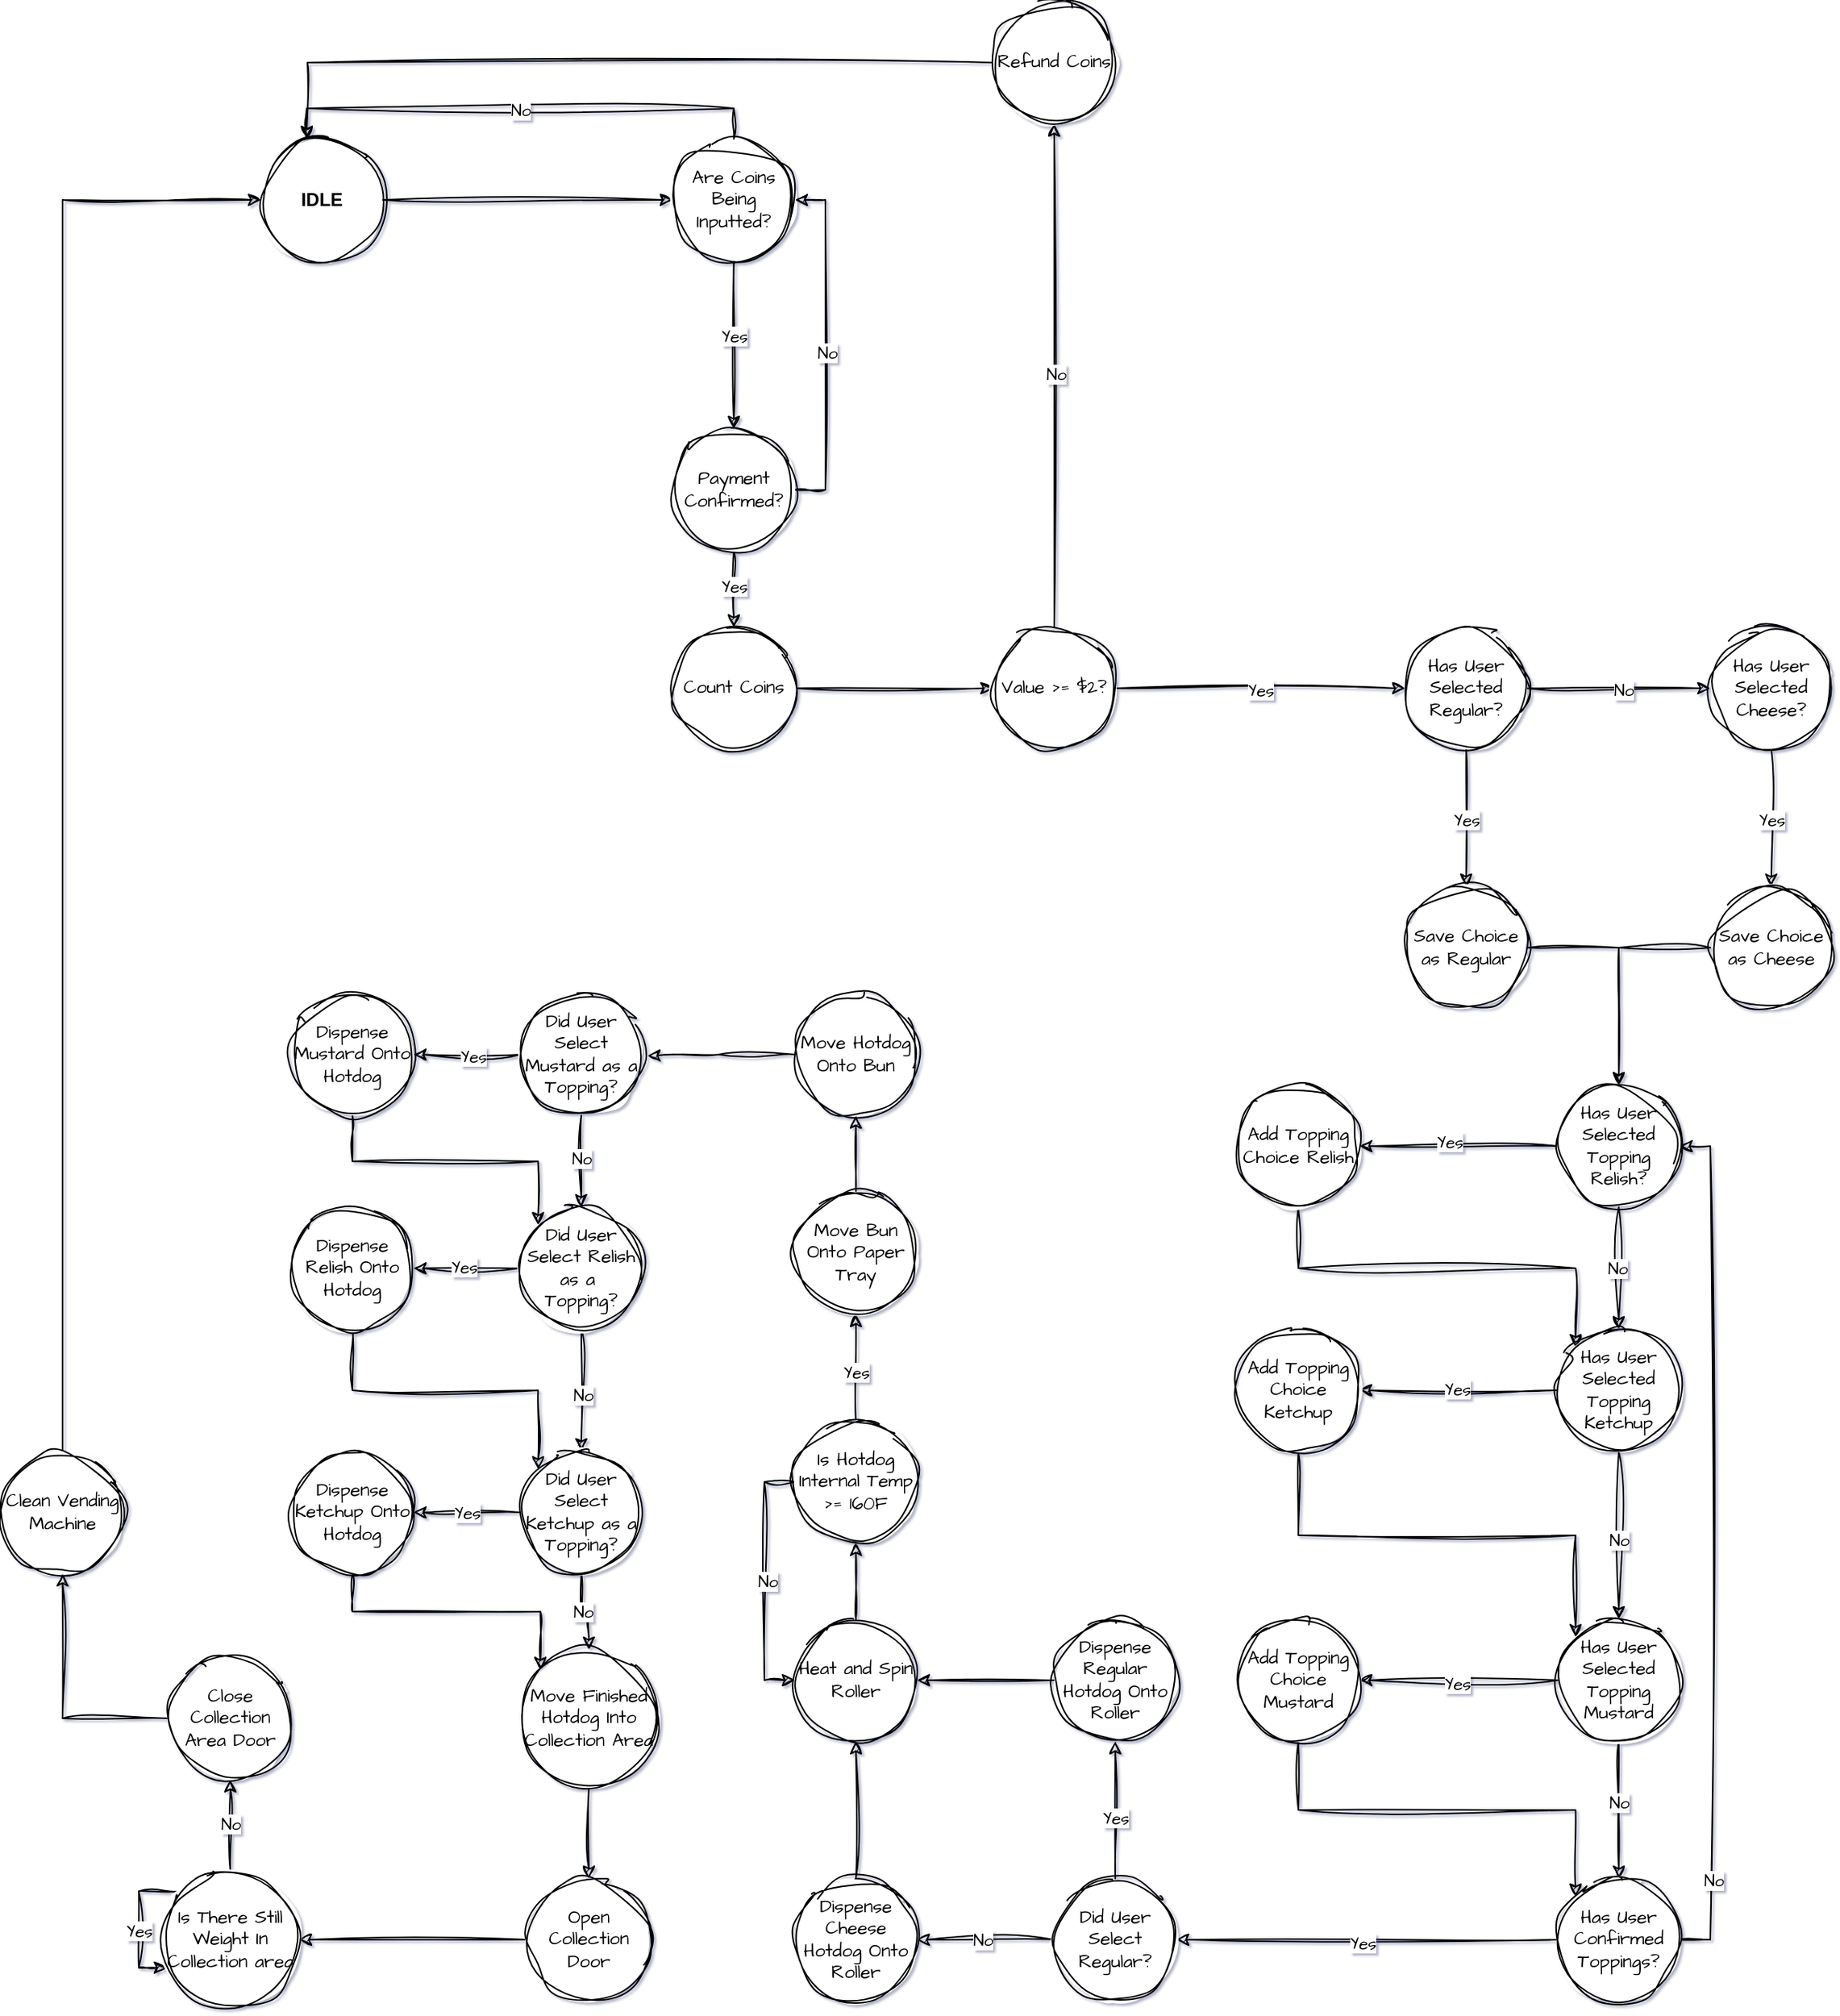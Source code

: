 <mxfile version="26.1.0">
  <diagram name="Page-1" id="U4V6xatmF68YJFIn0LP2">
    <mxGraphModel dx="1160" dy="666" grid="1" gridSize="10" guides="1" tooltips="1" connect="1" arrows="1" fold="1" page="1" pageScale="1" pageWidth="1700" pageHeight="1100" background="#ffffff" math="0" shadow="1">
      <root>
        <mxCell id="0" />
        <mxCell id="1" parent="0" />
        <mxCell id="k-KUDZji_HKv26gU6EQP-1" value="&lt;b&gt;IDLE&lt;/b&gt;" style="ellipse;whiteSpace=wrap;html=1;aspect=fixed;sketch=1;curveFitting=1;jiggle=2;labelBackgroundColor=none;" parent="1" vertex="1">
          <mxGeometry x="510" y="200" width="80" height="80" as="geometry" />
        </mxCell>
        <mxCell id="k-KUDZji_HKv26gU6EQP-2" value="" style="endArrow=classic;html=1;rounded=0;sketch=1;hachureGap=4;jiggle=2;curveFitting=1;fontFamily=Architects Daughter;fontSource=https%3A%2F%2Ffonts.googleapis.com%2Fcss%3Ffamily%3DArchitects%2BDaughter;fontColor=default;exitX=1;exitY=0.5;exitDx=0;exitDy=0;entryX=0;entryY=0.5;entryDx=0;entryDy=0;labelBackgroundColor=none;" parent="1" source="k-KUDZji_HKv26gU6EQP-1" target="k-KUDZji_HKv26gU6EQP-3" edge="1">
          <mxGeometry width="50" height="50" relative="1" as="geometry">
            <mxPoint x="740" y="170" as="sourcePoint" />
            <mxPoint x="780" y="240" as="targetPoint" />
          </mxGeometry>
        </mxCell>
        <mxCell id="k-KUDZji_HKv26gU6EQP-8" style="edgeStyle=orthogonalEdgeStyle;rounded=0;sketch=1;hachureGap=4;jiggle=2;curveFitting=1;orthogonalLoop=1;jettySize=auto;html=1;exitX=0.5;exitY=1;exitDx=0;exitDy=0;entryX=0.5;entryY=0;entryDx=0;entryDy=0;fontFamily=Architects Daughter;fontSource=https%3A%2F%2Ffonts.googleapis.com%2Fcss%3Ffamily%3DArchitects%2BDaughter;" parent="1" source="k-KUDZji_HKv26gU6EQP-3" target="k-KUDZji_HKv26gU6EQP-7" edge="1">
          <mxGeometry relative="1" as="geometry" />
        </mxCell>
        <mxCell id="k-KUDZji_HKv26gU6EQP-9" value="Yes" style="edgeLabel;html=1;align=center;verticalAlign=middle;resizable=0;points=[];sketch=1;hachureGap=4;jiggle=2;curveFitting=1;fontFamily=Architects Daughter;fontSource=https%3A%2F%2Ffonts.googleapis.com%2Fcss%3Ffamily%3DArchitects%2BDaughter;" parent="k-KUDZji_HKv26gU6EQP-8" vertex="1" connectable="0">
          <mxGeometry x="-0.109" relative="1" as="geometry">
            <mxPoint as="offset" />
          </mxGeometry>
        </mxCell>
        <mxCell id="k-KUDZji_HKv26gU6EQP-3" value="Are Coins Being Inputted?" style="ellipse;whiteSpace=wrap;html=1;aspect=fixed;sketch=1;hachureGap=4;jiggle=2;curveFitting=1;fontFamily=Architects Daughter;fontSource=https%3A%2F%2Ffonts.googleapis.com%2Fcss%3Ffamily%3DArchitects%2BDaughter;labelBackgroundColor=none;" parent="1" vertex="1">
          <mxGeometry x="780" y="200" width="80" height="80" as="geometry" />
        </mxCell>
        <mxCell id="k-KUDZji_HKv26gU6EQP-4" style="edgeStyle=orthogonalEdgeStyle;rounded=0;sketch=1;hachureGap=4;jiggle=2;curveFitting=1;orthogonalLoop=1;jettySize=auto;html=1;exitX=0.5;exitY=0;exitDx=0;exitDy=0;entryX=0.375;entryY=0;entryDx=0;entryDy=0;entryPerimeter=0;fontFamily=Architects Daughter;fontSource=https%3A%2F%2Ffonts.googleapis.com%2Fcss%3Ffamily%3DArchitects%2BDaughter;fontColor=default;labelBackgroundColor=none;" parent="1" source="k-KUDZji_HKv26gU6EQP-3" target="k-KUDZji_HKv26gU6EQP-1" edge="1">
          <mxGeometry relative="1" as="geometry" />
        </mxCell>
        <mxCell id="k-KUDZji_HKv26gU6EQP-6" value="No" style="edgeLabel;html=1;align=center;verticalAlign=middle;resizable=0;points=[];sketch=1;hachureGap=4;jiggle=2;curveFitting=1;fontFamily=Architects Daughter;fontSource=https%3A%2F%2Ffonts.googleapis.com%2Fcss%3Ffamily%3DArchitects%2BDaughter;" parent="k-KUDZji_HKv26gU6EQP-4" vertex="1" connectable="0">
          <mxGeometry x="0.004" y="1" relative="1" as="geometry">
            <mxPoint as="offset" />
          </mxGeometry>
        </mxCell>
        <mxCell id="k-KUDZji_HKv26gU6EQP-11" style="edgeStyle=orthogonalEdgeStyle;rounded=0;sketch=1;hachureGap=4;jiggle=2;curveFitting=1;orthogonalLoop=1;jettySize=auto;html=1;exitX=1;exitY=0.5;exitDx=0;exitDy=0;entryX=1;entryY=0.5;entryDx=0;entryDy=0;fontFamily=Architects Daughter;fontSource=https%3A%2F%2Ffonts.googleapis.com%2Fcss%3Ffamily%3DArchitects%2BDaughter;" parent="1" source="k-KUDZji_HKv26gU6EQP-7" target="k-KUDZji_HKv26gU6EQP-3" edge="1">
          <mxGeometry relative="1" as="geometry" />
        </mxCell>
        <mxCell id="k-KUDZji_HKv26gU6EQP-12" value="No" style="edgeLabel;html=1;align=center;verticalAlign=middle;resizable=0;points=[];sketch=1;hachureGap=4;jiggle=2;curveFitting=1;fontFamily=Architects Daughter;fontSource=https%3A%2F%2Ffonts.googleapis.com%2Fcss%3Ffamily%3DArchitects%2BDaughter;" parent="k-KUDZji_HKv26gU6EQP-11" vertex="1" connectable="0">
          <mxGeometry x="-0.043" y="-1" relative="1" as="geometry">
            <mxPoint as="offset" />
          </mxGeometry>
        </mxCell>
        <mxCell id="k-KUDZji_HKv26gU6EQP-14" style="edgeStyle=orthogonalEdgeStyle;rounded=0;sketch=1;hachureGap=4;jiggle=2;curveFitting=1;orthogonalLoop=1;jettySize=auto;html=1;exitX=0.5;exitY=1;exitDx=0;exitDy=0;entryX=0.5;entryY=0;entryDx=0;entryDy=0;fontFamily=Architects Daughter;fontSource=https%3A%2F%2Ffonts.googleapis.com%2Fcss%3Ffamily%3DArchitects%2BDaughter;" parent="1" source="k-KUDZji_HKv26gU6EQP-7" target="k-KUDZji_HKv26gU6EQP-10" edge="1">
          <mxGeometry relative="1" as="geometry" />
        </mxCell>
        <mxCell id="k-KUDZji_HKv26gU6EQP-15" value="Yes" style="edgeLabel;html=1;align=center;verticalAlign=middle;resizable=0;points=[];sketch=1;hachureGap=4;jiggle=2;curveFitting=1;fontFamily=Architects Daughter;fontSource=https%3A%2F%2Ffonts.googleapis.com%2Fcss%3Ffamily%3DArchitects%2BDaughter;" parent="k-KUDZji_HKv26gU6EQP-14" vertex="1" connectable="0">
          <mxGeometry x="-0.102" y="3" relative="1" as="geometry">
            <mxPoint x="-3" as="offset" />
          </mxGeometry>
        </mxCell>
        <mxCell id="k-KUDZji_HKv26gU6EQP-7" value="Payment Confirmed?" style="ellipse;whiteSpace=wrap;html=1;aspect=fixed;sketch=1;hachureGap=4;jiggle=2;curveFitting=1;fontFamily=Architects Daughter;fontSource=https%3A%2F%2Ffonts.googleapis.com%2Fcss%3Ffamily%3DArchitects%2BDaughter;" parent="1" vertex="1">
          <mxGeometry x="780" y="390" width="80" height="80" as="geometry" />
        </mxCell>
        <mxCell id="k-KUDZji_HKv26gU6EQP-17" style="edgeStyle=orthogonalEdgeStyle;rounded=0;sketch=1;hachureGap=4;jiggle=2;curveFitting=1;orthogonalLoop=1;jettySize=auto;html=1;exitX=1;exitY=0.5;exitDx=0;exitDy=0;entryX=0;entryY=0.5;entryDx=0;entryDy=0;fontFamily=Architects Daughter;fontSource=https%3A%2F%2Ffonts.googleapis.com%2Fcss%3Ffamily%3DArchitects%2BDaughter;" parent="1" source="k-KUDZji_HKv26gU6EQP-10" target="k-KUDZji_HKv26gU6EQP-16" edge="1">
          <mxGeometry relative="1" as="geometry" />
        </mxCell>
        <mxCell id="k-KUDZji_HKv26gU6EQP-10" value="Count Coins" style="ellipse;whiteSpace=wrap;html=1;aspect=fixed;sketch=1;hachureGap=4;jiggle=2;curveFitting=1;fontFamily=Architects Daughter;fontSource=https%3A%2F%2Ffonts.googleapis.com%2Fcss%3Ffamily%3DArchitects%2BDaughter;" parent="1" vertex="1">
          <mxGeometry x="780" y="520" width="80" height="80" as="geometry" />
        </mxCell>
        <mxCell id="k-KUDZji_HKv26gU6EQP-19" style="edgeStyle=orthogonalEdgeStyle;rounded=0;sketch=1;hachureGap=4;jiggle=2;curveFitting=1;orthogonalLoop=1;jettySize=auto;html=1;exitX=0.5;exitY=0;exitDx=0;exitDy=0;entryX=0.5;entryY=1;entryDx=0;entryDy=0;fontFamily=Architects Daughter;fontSource=https%3A%2F%2Ffonts.googleapis.com%2Fcss%3Ffamily%3DArchitects%2BDaughter;" parent="1" source="k-KUDZji_HKv26gU6EQP-16" target="k-KUDZji_HKv26gU6EQP-18" edge="1">
          <mxGeometry relative="1" as="geometry" />
        </mxCell>
        <mxCell id="k-KUDZji_HKv26gU6EQP-20" value="No" style="edgeLabel;html=1;align=center;verticalAlign=middle;resizable=0;points=[];sketch=1;hachureGap=4;jiggle=2;curveFitting=1;fontFamily=Architects Daughter;fontSource=https%3A%2F%2Ffonts.googleapis.com%2Fcss%3Ffamily%3DArchitects%2BDaughter;" parent="k-KUDZji_HKv26gU6EQP-19" vertex="1" connectable="0">
          <mxGeometry x="0.006" y="-1" relative="1" as="geometry">
            <mxPoint as="offset" />
          </mxGeometry>
        </mxCell>
        <mxCell id="k-KUDZji_HKv26gU6EQP-23" style="edgeStyle=orthogonalEdgeStyle;rounded=0;sketch=1;hachureGap=4;jiggle=2;curveFitting=1;orthogonalLoop=1;jettySize=auto;html=1;exitX=1;exitY=0.5;exitDx=0;exitDy=0;entryX=0;entryY=0.5;entryDx=0;entryDy=0;fontFamily=Architects Daughter;fontSource=https%3A%2F%2Ffonts.googleapis.com%2Fcss%3Ffamily%3DArchitects%2BDaughter;" parent="1" source="k-KUDZji_HKv26gU6EQP-16" target="k-KUDZji_HKv26gU6EQP-22" edge="1">
          <mxGeometry relative="1" as="geometry" />
        </mxCell>
        <mxCell id="k-KUDZji_HKv26gU6EQP-24" value="Yes" style="edgeLabel;html=1;align=center;verticalAlign=middle;resizable=0;points=[];sketch=1;hachureGap=4;jiggle=2;curveFitting=1;fontFamily=Architects Daughter;fontSource=https%3A%2F%2Ffonts.googleapis.com%2Fcss%3Ffamily%3DArchitects%2BDaughter;" parent="k-KUDZji_HKv26gU6EQP-23" vertex="1" connectable="0">
          <mxGeometry y="-1" relative="1" as="geometry">
            <mxPoint as="offset" />
          </mxGeometry>
        </mxCell>
        <mxCell id="k-KUDZji_HKv26gU6EQP-16" value="Value &amp;gt;= $2?" style="ellipse;whiteSpace=wrap;html=1;aspect=fixed;sketch=1;hachureGap=4;jiggle=2;curveFitting=1;fontFamily=Architects Daughter;fontSource=https%3A%2F%2Ffonts.googleapis.com%2Fcss%3Ffamily%3DArchitects%2BDaughter;" parent="1" vertex="1">
          <mxGeometry x="990" y="520" width="80" height="80" as="geometry" />
        </mxCell>
        <mxCell id="k-KUDZji_HKv26gU6EQP-21" style="edgeStyle=orthogonalEdgeStyle;rounded=0;sketch=1;hachureGap=4;jiggle=2;curveFitting=1;orthogonalLoop=1;jettySize=auto;html=1;exitX=0;exitY=0.5;exitDx=0;exitDy=0;fontFamily=Architects Daughter;fontSource=https%3A%2F%2Ffonts.googleapis.com%2Fcss%3Ffamily%3DArchitects%2BDaughter;" parent="1" source="k-KUDZji_HKv26gU6EQP-18" edge="1">
          <mxGeometry relative="1" as="geometry">
            <mxPoint x="540" y="200.0" as="targetPoint" />
          </mxGeometry>
        </mxCell>
        <mxCell id="k-KUDZji_HKv26gU6EQP-18" value="Refund Coins" style="ellipse;whiteSpace=wrap;html=1;aspect=fixed;sketch=1;hachureGap=4;jiggle=2;curveFitting=1;fontFamily=Architects Daughter;fontSource=https%3A%2F%2Ffonts.googleapis.com%2Fcss%3Ffamily%3DArchitects%2BDaughter;" parent="1" vertex="1">
          <mxGeometry x="990" y="110" width="80" height="80" as="geometry" />
        </mxCell>
        <mxCell id="k-KUDZji_HKv26gU6EQP-26" style="edgeStyle=orthogonalEdgeStyle;rounded=0;sketch=1;hachureGap=4;jiggle=2;curveFitting=1;orthogonalLoop=1;jettySize=auto;html=1;exitX=1;exitY=0.5;exitDx=0;exitDy=0;entryX=0;entryY=0.5;entryDx=0;entryDy=0;fontFamily=Architects Daughter;fontSource=https%3A%2F%2Ffonts.googleapis.com%2Fcss%3Ffamily%3DArchitects%2BDaughter;" parent="1" source="k-KUDZji_HKv26gU6EQP-22" target="k-KUDZji_HKv26gU6EQP-25" edge="1">
          <mxGeometry relative="1" as="geometry" />
        </mxCell>
        <mxCell id="k-KUDZji_HKv26gU6EQP-27" value="No" style="edgeLabel;html=1;align=center;verticalAlign=middle;resizable=0;points=[];sketch=1;hachureGap=4;jiggle=2;curveFitting=1;fontFamily=Architects Daughter;fontSource=https%3A%2F%2Ffonts.googleapis.com%2Fcss%3Ffamily%3DArchitects%2BDaughter;" parent="k-KUDZji_HKv26gU6EQP-26" vertex="1" connectable="0">
          <mxGeometry x="0.053" y="-1" relative="1" as="geometry">
            <mxPoint as="offset" />
          </mxGeometry>
        </mxCell>
        <mxCell id="k-KUDZji_HKv26gU6EQP-29" style="edgeStyle=orthogonalEdgeStyle;rounded=0;sketch=1;hachureGap=4;jiggle=2;curveFitting=1;orthogonalLoop=1;jettySize=auto;html=1;exitX=0.5;exitY=1;exitDx=0;exitDy=0;fontFamily=Architects Daughter;fontSource=https%3A%2F%2Ffonts.googleapis.com%2Fcss%3Ffamily%3DArchitects%2BDaughter;" parent="1" source="k-KUDZji_HKv26gU6EQP-22" target="k-KUDZji_HKv26gU6EQP-28" edge="1">
          <mxGeometry relative="1" as="geometry" />
        </mxCell>
        <mxCell id="k-KUDZji_HKv26gU6EQP-30" value="Yes" style="edgeLabel;html=1;align=center;verticalAlign=middle;resizable=0;points=[];sketch=1;hachureGap=4;jiggle=2;curveFitting=1;fontFamily=Architects Daughter;fontSource=https%3A%2F%2Ffonts.googleapis.com%2Fcss%3Ffamily%3DArchitects%2BDaughter;" parent="k-KUDZji_HKv26gU6EQP-29" vertex="1" connectable="0">
          <mxGeometry x="0.012" relative="1" as="geometry">
            <mxPoint as="offset" />
          </mxGeometry>
        </mxCell>
        <mxCell id="k-KUDZji_HKv26gU6EQP-22" value="Has User Selected Regular?" style="ellipse;whiteSpace=wrap;html=1;aspect=fixed;sketch=1;hachureGap=4;jiggle=2;curveFitting=1;fontFamily=Architects Daughter;fontSource=https%3A%2F%2Ffonts.googleapis.com%2Fcss%3Ffamily%3DArchitects%2BDaughter;" parent="1" vertex="1">
          <mxGeometry x="1260" y="520" width="80" height="80" as="geometry" />
        </mxCell>
        <mxCell id="k-KUDZji_HKv26gU6EQP-32" style="edgeStyle=orthogonalEdgeStyle;rounded=0;sketch=1;hachureGap=4;jiggle=2;curveFitting=1;orthogonalLoop=1;jettySize=auto;html=1;exitX=0.5;exitY=1;exitDx=0;exitDy=0;entryX=0.5;entryY=0;entryDx=0;entryDy=0;fontFamily=Architects Daughter;fontSource=https%3A%2F%2Ffonts.googleapis.com%2Fcss%3Ffamily%3DArchitects%2BDaughter;" parent="1" source="k-KUDZji_HKv26gU6EQP-25" target="k-KUDZji_HKv26gU6EQP-31" edge="1">
          <mxGeometry relative="1" as="geometry" />
        </mxCell>
        <mxCell id="k-KUDZji_HKv26gU6EQP-33" value="Yes" style="edgeLabel;html=1;align=center;verticalAlign=middle;resizable=0;points=[];sketch=1;hachureGap=4;jiggle=2;curveFitting=1;fontFamily=Architects Daughter;fontSource=https%3A%2F%2Ffonts.googleapis.com%2Fcss%3Ffamily%3DArchitects%2BDaughter;" parent="k-KUDZji_HKv26gU6EQP-32" vertex="1" connectable="0">
          <mxGeometry x="0.012" relative="1" as="geometry">
            <mxPoint as="offset" />
          </mxGeometry>
        </mxCell>
        <mxCell id="k-KUDZji_HKv26gU6EQP-25" value="Has User Selected Cheese?" style="ellipse;whiteSpace=wrap;html=1;aspect=fixed;sketch=1;hachureGap=4;jiggle=2;curveFitting=1;fontFamily=Architects Daughter;fontSource=https%3A%2F%2Ffonts.googleapis.com%2Fcss%3Ffamily%3DArchitects%2BDaughter;" parent="1" vertex="1">
          <mxGeometry x="1460" y="520" width="80" height="80" as="geometry" />
        </mxCell>
        <mxCell id="k-KUDZji_HKv26gU6EQP-34" style="edgeStyle=orthogonalEdgeStyle;rounded=0;sketch=1;hachureGap=4;jiggle=2;curveFitting=1;orthogonalLoop=1;jettySize=auto;html=1;exitX=1;exitY=0.5;exitDx=0;exitDy=0;fontFamily=Architects Daughter;fontSource=https%3A%2F%2Ffonts.googleapis.com%2Fcss%3Ffamily%3DArchitects%2BDaughter;entryX=0.5;entryY=0;entryDx=0;entryDy=0;" parent="1" source="k-KUDZji_HKv26gU6EQP-28" target="k-KUDZji_HKv26gU6EQP-36" edge="1">
          <mxGeometry relative="1" as="geometry">
            <mxPoint x="1400" y="860" as="targetPoint" />
          </mxGeometry>
        </mxCell>
        <mxCell id="k-KUDZji_HKv26gU6EQP-28" value="Save Choice as Regular" style="ellipse;whiteSpace=wrap;html=1;aspect=fixed;sketch=1;hachureGap=4;jiggle=2;curveFitting=1;fontFamily=Architects Daughter;fontSource=https%3A%2F%2Ffonts.googleapis.com%2Fcss%3Ffamily%3DArchitects%2BDaughter;" parent="1" vertex="1">
          <mxGeometry x="1260" y="690" width="80" height="80" as="geometry" />
        </mxCell>
        <mxCell id="k-KUDZji_HKv26gU6EQP-35" style="edgeStyle=orthogonalEdgeStyle;rounded=0;sketch=1;hachureGap=4;jiggle=2;curveFitting=1;orthogonalLoop=1;jettySize=auto;html=1;exitX=0;exitY=0.5;exitDx=0;exitDy=0;fontFamily=Architects Daughter;fontSource=https%3A%2F%2Ffonts.googleapis.com%2Fcss%3Ffamily%3DArchitects%2BDaughter;entryX=0.5;entryY=0;entryDx=0;entryDy=0;" parent="1" source="k-KUDZji_HKv26gU6EQP-31" target="k-KUDZji_HKv26gU6EQP-36" edge="1">
          <mxGeometry relative="1" as="geometry">
            <mxPoint x="1400" y="860" as="targetPoint" />
          </mxGeometry>
        </mxCell>
        <mxCell id="k-KUDZji_HKv26gU6EQP-31" value="Save Choice as Cheese" style="ellipse;whiteSpace=wrap;html=1;aspect=fixed;sketch=1;hachureGap=4;jiggle=2;curveFitting=1;fontFamily=Architects Daughter;fontSource=https%3A%2F%2Ffonts.googleapis.com%2Fcss%3Ffamily%3DArchitects%2BDaughter;" parent="1" vertex="1">
          <mxGeometry x="1460" y="690" width="80" height="80" as="geometry" />
        </mxCell>
        <mxCell id="k-KUDZji_HKv26gU6EQP-38" style="edgeStyle=orthogonalEdgeStyle;rounded=0;sketch=1;hachureGap=4;jiggle=2;curveFitting=1;orthogonalLoop=1;jettySize=auto;html=1;exitX=0;exitY=0.5;exitDx=0;exitDy=0;entryX=1;entryY=0.5;entryDx=0;entryDy=0;fontFamily=Architects Daughter;fontSource=https%3A%2F%2Ffonts.googleapis.com%2Fcss%3Ffamily%3DArchitects%2BDaughter;" parent="1" source="k-KUDZji_HKv26gU6EQP-36" target="k-KUDZji_HKv26gU6EQP-37" edge="1">
          <mxGeometry relative="1" as="geometry" />
        </mxCell>
        <mxCell id="k-KUDZji_HKv26gU6EQP-39" value="Yes" style="edgeLabel;html=1;align=center;verticalAlign=middle;resizable=0;points=[];sketch=1;hachureGap=4;jiggle=2;curveFitting=1;fontFamily=Architects Daughter;fontSource=https%3A%2F%2Ffonts.googleapis.com%2Fcss%3Ffamily%3DArchitects%2BDaughter;" parent="k-KUDZji_HKv26gU6EQP-38" vertex="1" connectable="0">
          <mxGeometry x="0.093" y="-3" relative="1" as="geometry">
            <mxPoint as="offset" />
          </mxGeometry>
        </mxCell>
        <mxCell id="k-KUDZji_HKv26gU6EQP-41" style="edgeStyle=orthogonalEdgeStyle;rounded=0;sketch=1;hachureGap=4;jiggle=2;curveFitting=1;orthogonalLoop=1;jettySize=auto;html=1;exitX=0.5;exitY=1;exitDx=0;exitDy=0;entryX=0.5;entryY=0;entryDx=0;entryDy=0;fontFamily=Architects Daughter;fontSource=https%3A%2F%2Ffonts.googleapis.com%2Fcss%3Ffamily%3DArchitects%2BDaughter;" parent="1" source="k-KUDZji_HKv26gU6EQP-36" target="k-KUDZji_HKv26gU6EQP-40" edge="1">
          <mxGeometry relative="1" as="geometry" />
        </mxCell>
        <mxCell id="k-KUDZji_HKv26gU6EQP-42" value="No" style="edgeLabel;html=1;align=center;verticalAlign=middle;resizable=0;points=[];sketch=1;hachureGap=4;jiggle=2;curveFitting=1;fontFamily=Architects Daughter;fontSource=https%3A%2F%2Ffonts.googleapis.com%2Fcss%3Ffamily%3DArchitects%2BDaughter;" parent="k-KUDZji_HKv26gU6EQP-41" vertex="1" connectable="0">
          <mxGeometry x="-0.016" y="-1" relative="1" as="geometry">
            <mxPoint as="offset" />
          </mxGeometry>
        </mxCell>
        <mxCell id="k-KUDZji_HKv26gU6EQP-36" value="Has User Selected Topping Relish?" style="ellipse;whiteSpace=wrap;html=1;aspect=fixed;sketch=1;hachureGap=4;jiggle=2;curveFitting=1;fontFamily=Architects Daughter;fontSource=https%3A%2F%2Ffonts.googleapis.com%2Fcss%3Ffamily%3DArchitects%2BDaughter;" parent="1" vertex="1">
          <mxGeometry x="1360" y="820" width="80" height="80" as="geometry" />
        </mxCell>
        <mxCell id="k-KUDZji_HKv26gU6EQP-43" style="edgeStyle=orthogonalEdgeStyle;rounded=0;sketch=1;hachureGap=4;jiggle=2;curveFitting=1;orthogonalLoop=1;jettySize=auto;html=1;exitX=0.5;exitY=1;exitDx=0;exitDy=0;entryX=0;entryY=0;entryDx=0;entryDy=0;fontFamily=Architects Daughter;fontSource=https%3A%2F%2Ffonts.googleapis.com%2Fcss%3Ffamily%3DArchitects%2BDaughter;" parent="1" source="k-KUDZji_HKv26gU6EQP-37" target="k-KUDZji_HKv26gU6EQP-40" edge="1">
          <mxGeometry relative="1" as="geometry" />
        </mxCell>
        <mxCell id="k-KUDZji_HKv26gU6EQP-37" value="Add Topping Choice Relish" style="ellipse;whiteSpace=wrap;html=1;aspect=fixed;sketch=1;hachureGap=4;jiggle=2;curveFitting=1;fontFamily=Architects Daughter;fontSource=https%3A%2F%2Ffonts.googleapis.com%2Fcss%3Ffamily%3DArchitects%2BDaughter;" parent="1" vertex="1">
          <mxGeometry x="1150" y="820" width="80" height="80" as="geometry" />
        </mxCell>
        <mxCell id="k-KUDZji_HKv26gU6EQP-45" style="edgeStyle=orthogonalEdgeStyle;rounded=0;sketch=1;hachureGap=4;jiggle=2;curveFitting=1;orthogonalLoop=1;jettySize=auto;html=1;exitX=0.5;exitY=1;exitDx=0;exitDy=0;fontFamily=Architects Daughter;fontSource=https%3A%2F%2Ffonts.googleapis.com%2Fcss%3Ffamily%3DArchitects%2BDaughter;" parent="1" source="k-KUDZji_HKv26gU6EQP-40" target="k-KUDZji_HKv26gU6EQP-44" edge="1">
          <mxGeometry relative="1" as="geometry" />
        </mxCell>
        <mxCell id="k-KUDZji_HKv26gU6EQP-46" value="No" style="edgeLabel;html=1;align=center;verticalAlign=middle;resizable=0;points=[];sketch=1;hachureGap=4;jiggle=2;curveFitting=1;fontFamily=Architects Daughter;fontSource=https%3A%2F%2Ffonts.googleapis.com%2Fcss%3Ffamily%3DArchitects%2BDaughter;" parent="k-KUDZji_HKv26gU6EQP-45" vertex="1" connectable="0">
          <mxGeometry x="0.058" relative="1" as="geometry">
            <mxPoint as="offset" />
          </mxGeometry>
        </mxCell>
        <mxCell id="k-KUDZji_HKv26gU6EQP-48" style="edgeStyle=orthogonalEdgeStyle;rounded=0;sketch=1;hachureGap=4;jiggle=2;curveFitting=1;orthogonalLoop=1;jettySize=auto;html=1;exitX=0;exitY=0.5;exitDx=0;exitDy=0;entryX=1;entryY=0.5;entryDx=0;entryDy=0;fontFamily=Architects Daughter;fontSource=https%3A%2F%2Ffonts.googleapis.com%2Fcss%3Ffamily%3DArchitects%2BDaughter;" parent="1" source="k-KUDZji_HKv26gU6EQP-40" target="k-KUDZji_HKv26gU6EQP-47" edge="1">
          <mxGeometry relative="1" as="geometry" />
        </mxCell>
        <mxCell id="k-KUDZji_HKv26gU6EQP-49" value="Yes" style="edgeLabel;html=1;align=center;verticalAlign=middle;resizable=0;points=[];sketch=1;hachureGap=4;jiggle=2;curveFitting=1;fontFamily=Architects Daughter;fontSource=https%3A%2F%2Ffonts.googleapis.com%2Fcss%3Ffamily%3DArchitects%2BDaughter;" parent="k-KUDZji_HKv26gU6EQP-48" vertex="1" connectable="0">
          <mxGeometry x="0.013" y="-1" relative="1" as="geometry">
            <mxPoint as="offset" />
          </mxGeometry>
        </mxCell>
        <mxCell id="k-KUDZji_HKv26gU6EQP-40" value="Has User Selected Topping Ketchup" style="ellipse;whiteSpace=wrap;html=1;aspect=fixed;sketch=1;hachureGap=4;jiggle=2;curveFitting=1;fontFamily=Architects Daughter;fontSource=https%3A%2F%2Ffonts.googleapis.com%2Fcss%3Ffamily%3DArchitects%2BDaughter;" parent="1" vertex="1">
          <mxGeometry x="1360" y="980" width="80" height="80" as="geometry" />
        </mxCell>
        <mxCell id="k-KUDZji_HKv26gU6EQP-52" style="edgeStyle=orthogonalEdgeStyle;rounded=0;sketch=1;hachureGap=4;jiggle=2;curveFitting=1;orthogonalLoop=1;jettySize=auto;html=1;exitX=0;exitY=0.5;exitDx=0;exitDy=0;entryX=1;entryY=0.5;entryDx=0;entryDy=0;fontFamily=Architects Daughter;fontSource=https%3A%2F%2Ffonts.googleapis.com%2Fcss%3Ffamily%3DArchitects%2BDaughter;" parent="1" source="k-KUDZji_HKv26gU6EQP-44" target="k-KUDZji_HKv26gU6EQP-51" edge="1">
          <mxGeometry relative="1" as="geometry" />
        </mxCell>
        <mxCell id="k-KUDZji_HKv26gU6EQP-53" value="Yes" style="edgeLabel;html=1;align=center;verticalAlign=middle;resizable=0;points=[];sketch=1;hachureGap=4;jiggle=2;curveFitting=1;fontFamily=Architects Daughter;fontSource=https%3A%2F%2Ffonts.googleapis.com%2Fcss%3Ffamily%3DArchitects%2BDaughter;" parent="k-KUDZji_HKv26gU6EQP-52" vertex="1" connectable="0">
          <mxGeometry x="0.013" y="2" relative="1" as="geometry">
            <mxPoint as="offset" />
          </mxGeometry>
        </mxCell>
        <mxCell id="k-KUDZji_HKv26gU6EQP-55" style="edgeStyle=orthogonalEdgeStyle;rounded=0;sketch=1;hachureGap=4;jiggle=2;curveFitting=1;orthogonalLoop=1;jettySize=auto;html=1;exitX=0.5;exitY=1;exitDx=0;exitDy=0;entryX=0.5;entryY=0;entryDx=0;entryDy=0;fontFamily=Architects Daughter;fontSource=https%3A%2F%2Ffonts.googleapis.com%2Fcss%3Ffamily%3DArchitects%2BDaughter;" parent="1" source="k-KUDZji_HKv26gU6EQP-44" target="k-KUDZji_HKv26gU6EQP-54" edge="1">
          <mxGeometry relative="1" as="geometry" />
        </mxCell>
        <mxCell id="k-KUDZji_HKv26gU6EQP-56" value="No" style="edgeLabel;html=1;align=center;verticalAlign=middle;resizable=0;points=[];sketch=1;hachureGap=4;jiggle=2;curveFitting=1;fontFamily=Architects Daughter;fontSource=https%3A%2F%2Ffonts.googleapis.com%2Fcss%3Ffamily%3DArchitects%2BDaughter;" parent="k-KUDZji_HKv26gU6EQP-55" vertex="1" connectable="0">
          <mxGeometry x="0.107" relative="1" as="geometry">
            <mxPoint y="-10" as="offset" />
          </mxGeometry>
        </mxCell>
        <mxCell id="k-KUDZji_HKv26gU6EQP-44" value="Has User Selected Topping Mustard" style="ellipse;whiteSpace=wrap;html=1;aspect=fixed;sketch=1;hachureGap=4;jiggle=2;curveFitting=1;fontFamily=Architects Daughter;fontSource=https%3A%2F%2Ffonts.googleapis.com%2Fcss%3Ffamily%3DArchitects%2BDaughter;" parent="1" vertex="1">
          <mxGeometry x="1360" y="1170" width="80" height="80" as="geometry" />
        </mxCell>
        <mxCell id="k-KUDZji_HKv26gU6EQP-50" style="edgeStyle=orthogonalEdgeStyle;rounded=0;sketch=1;hachureGap=4;jiggle=2;curveFitting=1;orthogonalLoop=1;jettySize=auto;html=1;exitX=0.5;exitY=1;exitDx=0;exitDy=0;entryX=0;entryY=0;entryDx=0;entryDy=0;fontFamily=Architects Daughter;fontSource=https%3A%2F%2Ffonts.googleapis.com%2Fcss%3Ffamily%3DArchitects%2BDaughter;" parent="1" source="k-KUDZji_HKv26gU6EQP-47" target="k-KUDZji_HKv26gU6EQP-44" edge="1">
          <mxGeometry relative="1" as="geometry" />
        </mxCell>
        <mxCell id="k-KUDZji_HKv26gU6EQP-47" value="Add Topping Choice Ketchup" style="ellipse;whiteSpace=wrap;html=1;aspect=fixed;sketch=1;hachureGap=4;jiggle=2;curveFitting=1;fontFamily=Architects Daughter;fontSource=https%3A%2F%2Ffonts.googleapis.com%2Fcss%3Ffamily%3DArchitects%2BDaughter;" parent="1" vertex="1">
          <mxGeometry x="1150" y="980" width="80" height="80" as="geometry" />
        </mxCell>
        <mxCell id="k-KUDZji_HKv26gU6EQP-57" style="edgeStyle=orthogonalEdgeStyle;rounded=0;sketch=1;hachureGap=4;jiggle=2;curveFitting=1;orthogonalLoop=1;jettySize=auto;html=1;exitX=0.5;exitY=1;exitDx=0;exitDy=0;entryX=0;entryY=0;entryDx=0;entryDy=0;fontFamily=Architects Daughter;fontSource=https%3A%2F%2Ffonts.googleapis.com%2Fcss%3Ffamily%3DArchitects%2BDaughter;" parent="1" source="k-KUDZji_HKv26gU6EQP-51" target="k-KUDZji_HKv26gU6EQP-54" edge="1">
          <mxGeometry relative="1" as="geometry" />
        </mxCell>
        <mxCell id="k-KUDZji_HKv26gU6EQP-51" value="Add Topping Choice Mustard" style="ellipse;whiteSpace=wrap;html=1;aspect=fixed;sketch=1;hachureGap=4;jiggle=2;curveFitting=1;fontFamily=Architects Daughter;fontSource=https%3A%2F%2Ffonts.googleapis.com%2Fcss%3Ffamily%3DArchitects%2BDaughter;" parent="1" vertex="1">
          <mxGeometry x="1150" y="1170" width="80" height="80" as="geometry" />
        </mxCell>
        <mxCell id="k-KUDZji_HKv26gU6EQP-58" style="edgeStyle=orthogonalEdgeStyle;rounded=0;sketch=1;hachureGap=4;jiggle=2;curveFitting=1;orthogonalLoop=1;jettySize=auto;html=1;exitX=1;exitY=0.5;exitDx=0;exitDy=0;entryX=1;entryY=0.5;entryDx=0;entryDy=0;fontFamily=Architects Daughter;fontSource=https%3A%2F%2Ffonts.googleapis.com%2Fcss%3Ffamily%3DArchitects%2BDaughter;" parent="1" source="k-KUDZji_HKv26gU6EQP-54" target="k-KUDZji_HKv26gU6EQP-36" edge="1">
          <mxGeometry relative="1" as="geometry" />
        </mxCell>
        <mxCell id="k-KUDZji_HKv26gU6EQP-59" value="No" style="edgeLabel;html=1;align=center;verticalAlign=middle;resizable=0;points=[];sketch=1;hachureGap=4;jiggle=2;curveFitting=1;fontFamily=Architects Daughter;fontSource=https%3A%2F%2Ffonts.googleapis.com%2Fcss%3Ffamily%3DArchitects%2BDaughter;" parent="k-KUDZji_HKv26gU6EQP-58" vertex="1" connectable="0">
          <mxGeometry x="-0.788" y="-2" relative="1" as="geometry">
            <mxPoint as="offset" />
          </mxGeometry>
        </mxCell>
        <mxCell id="k-KUDZji_HKv26gU6EQP-62" style="edgeStyle=orthogonalEdgeStyle;rounded=0;sketch=1;hachureGap=4;jiggle=2;curveFitting=1;orthogonalLoop=1;jettySize=auto;html=1;exitX=0;exitY=0.5;exitDx=0;exitDy=0;entryX=1;entryY=0.5;entryDx=0;entryDy=0;fontFamily=Architects Daughter;fontSource=https%3A%2F%2Ffonts.googleapis.com%2Fcss%3Ffamily%3DArchitects%2BDaughter;" parent="1" source="k-KUDZji_HKv26gU6EQP-54" target="k-KUDZji_HKv26gU6EQP-61" edge="1">
          <mxGeometry relative="1" as="geometry" />
        </mxCell>
        <mxCell id="k-KUDZji_HKv26gU6EQP-63" value="Yes" style="edgeLabel;html=1;align=center;verticalAlign=middle;resizable=0;points=[];sketch=1;hachureGap=4;jiggle=2;curveFitting=1;fontFamily=Architects Daughter;fontSource=https%3A%2F%2Ffonts.googleapis.com%2Fcss%3Ffamily%3DArchitects%2BDaughter;" parent="k-KUDZji_HKv26gU6EQP-62" vertex="1" connectable="0">
          <mxGeometry x="0.025" y="2" relative="1" as="geometry">
            <mxPoint as="offset" />
          </mxGeometry>
        </mxCell>
        <mxCell id="k-KUDZji_HKv26gU6EQP-54" value="Has User Confirmed Toppings?" style="ellipse;whiteSpace=wrap;html=1;aspect=fixed;sketch=1;hachureGap=4;jiggle=2;curveFitting=1;fontFamily=Architects Daughter;fontSource=https%3A%2F%2Ffonts.googleapis.com%2Fcss%3Ffamily%3DArchitects%2BDaughter;" parent="1" vertex="1">
          <mxGeometry x="1360" y="1340" width="80" height="80" as="geometry" />
        </mxCell>
        <mxCell id="k-KUDZji_HKv26gU6EQP-65" style="edgeStyle=orthogonalEdgeStyle;rounded=0;sketch=1;hachureGap=4;jiggle=2;curveFitting=1;orthogonalLoop=1;jettySize=auto;html=1;exitX=0.5;exitY=0;exitDx=0;exitDy=0;entryX=0.5;entryY=1;entryDx=0;entryDy=0;fontFamily=Architects Daughter;fontSource=https%3A%2F%2Ffonts.googleapis.com%2Fcss%3Ffamily%3DArchitects%2BDaughter;" parent="1" source="k-KUDZji_HKv26gU6EQP-61" target="k-KUDZji_HKv26gU6EQP-64" edge="1">
          <mxGeometry relative="1" as="geometry" />
        </mxCell>
        <mxCell id="k-KUDZji_HKv26gU6EQP-66" value="Yes" style="edgeLabel;html=1;align=center;verticalAlign=middle;resizable=0;points=[];sketch=1;hachureGap=4;jiggle=2;curveFitting=1;fontFamily=Architects Daughter;fontSource=https%3A%2F%2Ffonts.googleapis.com%2Fcss%3Ffamily%3DArchitects%2BDaughter;" parent="k-KUDZji_HKv26gU6EQP-65" vertex="1" connectable="0">
          <mxGeometry x="0.145" y="-4" relative="1" as="geometry">
            <mxPoint x="-4" y="11" as="offset" />
          </mxGeometry>
        </mxCell>
        <mxCell id="k-KUDZji_HKv26gU6EQP-68" style="edgeStyle=orthogonalEdgeStyle;rounded=0;sketch=1;hachureGap=4;jiggle=2;curveFitting=1;orthogonalLoop=1;jettySize=auto;html=1;exitX=0;exitY=0.5;exitDx=0;exitDy=0;entryX=1;entryY=0.5;entryDx=0;entryDy=0;fontFamily=Architects Daughter;fontSource=https%3A%2F%2Ffonts.googleapis.com%2Fcss%3Ffamily%3DArchitects%2BDaughter;" parent="1" source="k-KUDZji_HKv26gU6EQP-61" target="k-KUDZji_HKv26gU6EQP-67" edge="1">
          <mxGeometry relative="1" as="geometry" />
        </mxCell>
        <mxCell id="k-KUDZji_HKv26gU6EQP-69" value="No" style="edgeLabel;html=1;align=center;verticalAlign=middle;resizable=0;points=[];sketch=1;hachureGap=4;jiggle=2;curveFitting=1;fontFamily=Architects Daughter;fontSource=https%3A%2F%2Ffonts.googleapis.com%2Fcss%3Ffamily%3DArchitects%2BDaughter;" parent="k-KUDZji_HKv26gU6EQP-68" vertex="1" connectable="0">
          <mxGeometry x="0.052" relative="1" as="geometry">
            <mxPoint as="offset" />
          </mxGeometry>
        </mxCell>
        <mxCell id="k-KUDZji_HKv26gU6EQP-61" value="Did User Select Regular?" style="ellipse;whiteSpace=wrap;html=1;aspect=fixed;sketch=1;hachureGap=4;jiggle=2;curveFitting=1;fontFamily=Architects Daughter;fontSource=https%3A%2F%2Ffonts.googleapis.com%2Fcss%3Ffamily%3DArchitects%2BDaughter;" parent="1" vertex="1">
          <mxGeometry x="1030" y="1340" width="80" height="80" as="geometry" />
        </mxCell>
        <mxCell id="k-KUDZji_HKv26gU6EQP-72" style="edgeStyle=orthogonalEdgeStyle;rounded=0;sketch=1;hachureGap=4;jiggle=2;curveFitting=1;orthogonalLoop=1;jettySize=auto;html=1;exitX=0;exitY=0.5;exitDx=0;exitDy=0;entryX=1;entryY=0.5;entryDx=0;entryDy=0;fontFamily=Architects Daughter;fontSource=https%3A%2F%2Ffonts.googleapis.com%2Fcss%3Ffamily%3DArchitects%2BDaughter;" parent="1" source="k-KUDZji_HKv26gU6EQP-64" target="k-KUDZji_HKv26gU6EQP-71" edge="1">
          <mxGeometry relative="1" as="geometry" />
        </mxCell>
        <mxCell id="k-KUDZji_HKv26gU6EQP-64" value="Dispense Regular Hotdog Onto Roller" style="ellipse;whiteSpace=wrap;html=1;aspect=fixed;sketch=1;hachureGap=4;jiggle=2;curveFitting=1;fontFamily=Architects Daughter;fontSource=https%3A%2F%2Ffonts.googleapis.com%2Fcss%3Ffamily%3DArchitects%2BDaughter;" parent="1" vertex="1">
          <mxGeometry x="1030" y="1170" width="80" height="80" as="geometry" />
        </mxCell>
        <mxCell id="k-KUDZji_HKv26gU6EQP-73" style="edgeStyle=orthogonalEdgeStyle;rounded=0;sketch=1;hachureGap=4;jiggle=2;curveFitting=1;orthogonalLoop=1;jettySize=auto;html=1;exitX=0.5;exitY=0;exitDx=0;exitDy=0;entryX=0.5;entryY=1;entryDx=0;entryDy=0;fontFamily=Architects Daughter;fontSource=https%3A%2F%2Ffonts.googleapis.com%2Fcss%3Ffamily%3DArchitects%2BDaughter;" parent="1" source="k-KUDZji_HKv26gU6EQP-67" target="k-KUDZji_HKv26gU6EQP-71" edge="1">
          <mxGeometry relative="1" as="geometry" />
        </mxCell>
        <mxCell id="k-KUDZji_HKv26gU6EQP-67" value="Dispense Cheese Hotdog Onto Roller" style="ellipse;whiteSpace=wrap;html=1;aspect=fixed;sketch=1;hachureGap=4;jiggle=2;curveFitting=1;fontFamily=Architects Daughter;fontSource=https%3A%2F%2Ffonts.googleapis.com%2Fcss%3Ffamily%3DArchitects%2BDaughter;" parent="1" vertex="1">
          <mxGeometry x="860" y="1340" width="80" height="80" as="geometry" />
        </mxCell>
        <mxCell id="k-KUDZji_HKv26gU6EQP-75" style="edgeStyle=orthogonalEdgeStyle;rounded=0;sketch=1;hachureGap=4;jiggle=2;curveFitting=1;orthogonalLoop=1;jettySize=auto;html=1;exitX=0.5;exitY=0;exitDx=0;exitDy=0;entryX=0.5;entryY=1;entryDx=0;entryDy=0;fontFamily=Architects Daughter;fontSource=https%3A%2F%2Ffonts.googleapis.com%2Fcss%3Ffamily%3DArchitects%2BDaughter;" parent="1" source="k-KUDZji_HKv26gU6EQP-71" target="k-KUDZji_HKv26gU6EQP-74" edge="1">
          <mxGeometry relative="1" as="geometry" />
        </mxCell>
        <mxCell id="k-KUDZji_HKv26gU6EQP-71" value="Heat and Spin Roller" style="ellipse;whiteSpace=wrap;html=1;aspect=fixed;sketch=1;hachureGap=4;jiggle=2;curveFitting=1;fontFamily=Architects Daughter;fontSource=https%3A%2F%2Ffonts.googleapis.com%2Fcss%3Ffamily%3DArchitects%2BDaughter;" parent="1" vertex="1">
          <mxGeometry x="860" y="1170" width="80" height="80" as="geometry" />
        </mxCell>
        <mxCell id="k-KUDZji_HKv26gU6EQP-76" style="edgeStyle=orthogonalEdgeStyle;rounded=0;sketch=1;hachureGap=4;jiggle=2;curveFitting=1;orthogonalLoop=1;jettySize=auto;html=1;exitX=0;exitY=0.5;exitDx=0;exitDy=0;entryX=0;entryY=0.5;entryDx=0;entryDy=0;fontFamily=Architects Daughter;fontSource=https%3A%2F%2Ffonts.googleapis.com%2Fcss%3Ffamily%3DArchitects%2BDaughter;" parent="1" source="k-KUDZji_HKv26gU6EQP-74" target="k-KUDZji_HKv26gU6EQP-71" edge="1">
          <mxGeometry relative="1" as="geometry" />
        </mxCell>
        <mxCell id="k-KUDZji_HKv26gU6EQP-77" value="No" style="edgeLabel;html=1;align=center;verticalAlign=middle;resizable=0;points=[];sketch=1;hachureGap=4;jiggle=2;curveFitting=1;fontFamily=Architects Daughter;fontSource=https%3A%2F%2Ffonts.googleapis.com%2Fcss%3Ffamily%3DArchitects%2BDaughter;" parent="k-KUDZji_HKv26gU6EQP-76" vertex="1" connectable="0">
          <mxGeometry x="-0.006" y="2" relative="1" as="geometry">
            <mxPoint as="offset" />
          </mxGeometry>
        </mxCell>
        <mxCell id="k-KUDZji_HKv26gU6EQP-79" style="edgeStyle=orthogonalEdgeStyle;rounded=0;sketch=1;hachureGap=4;jiggle=2;curveFitting=1;orthogonalLoop=1;jettySize=auto;html=1;exitX=0.5;exitY=0;exitDx=0;exitDy=0;entryX=0.5;entryY=1;entryDx=0;entryDy=0;fontFamily=Architects Daughter;fontSource=https%3A%2F%2Ffonts.googleapis.com%2Fcss%3Ffamily%3DArchitects%2BDaughter;" parent="1" source="k-KUDZji_HKv26gU6EQP-74" target="k-KUDZji_HKv26gU6EQP-78" edge="1">
          <mxGeometry relative="1" as="geometry" />
        </mxCell>
        <mxCell id="k-KUDZji_HKv26gU6EQP-80" value="Yes" style="edgeLabel;html=1;align=center;verticalAlign=middle;resizable=0;points=[];sketch=1;hachureGap=4;jiggle=2;curveFitting=1;fontFamily=Architects Daughter;fontSource=https%3A%2F%2Ffonts.googleapis.com%2Fcss%3Ffamily%3DArchitects%2BDaughter;" parent="k-KUDZji_HKv26gU6EQP-79" vertex="1" connectable="0">
          <mxGeometry x="-0.069" relative="1" as="geometry">
            <mxPoint as="offset" />
          </mxGeometry>
        </mxCell>
        <mxCell id="k-KUDZji_HKv26gU6EQP-74" value="Is Hotdog Internal Temp &amp;gt;= 160F" style="ellipse;whiteSpace=wrap;html=1;aspect=fixed;sketch=1;hachureGap=4;jiggle=2;curveFitting=1;fontFamily=Architects Daughter;fontSource=https%3A%2F%2Ffonts.googleapis.com%2Fcss%3Ffamily%3DArchitects%2BDaughter;" parent="1" vertex="1">
          <mxGeometry x="860" y="1040" width="80" height="80" as="geometry" />
        </mxCell>
        <mxCell id="k-KUDZji_HKv26gU6EQP-82" style="edgeStyle=orthogonalEdgeStyle;rounded=0;sketch=1;hachureGap=4;jiggle=2;curveFitting=1;orthogonalLoop=1;jettySize=auto;html=1;exitX=0.5;exitY=0;exitDx=0;exitDy=0;entryX=0.5;entryY=1;entryDx=0;entryDy=0;fontFamily=Architects Daughter;fontSource=https%3A%2F%2Ffonts.googleapis.com%2Fcss%3Ffamily%3DArchitects%2BDaughter;" parent="1" source="k-KUDZji_HKv26gU6EQP-78" target="k-KUDZji_HKv26gU6EQP-81" edge="1">
          <mxGeometry relative="1" as="geometry" />
        </mxCell>
        <mxCell id="k-KUDZji_HKv26gU6EQP-78" value="Move Bun Onto Paper Tray" style="ellipse;whiteSpace=wrap;html=1;aspect=fixed;sketch=1;hachureGap=4;jiggle=2;curveFitting=1;fontFamily=Architects Daughter;fontSource=https%3A%2F%2Ffonts.googleapis.com%2Fcss%3Ffamily%3DArchitects%2BDaughter;" parent="1" vertex="1">
          <mxGeometry x="860" y="890" width="80" height="80" as="geometry" />
        </mxCell>
        <mxCell id="k-KUDZji_HKv26gU6EQP-81" value="Move Hotdog Onto Bun" style="ellipse;whiteSpace=wrap;html=1;aspect=fixed;sketch=1;hachureGap=4;jiggle=2;curveFitting=1;fontFamily=Architects Daughter;fontSource=https%3A%2F%2Ffonts.googleapis.com%2Fcss%3Ffamily%3DArchitects%2BDaughter;" parent="1" vertex="1">
          <mxGeometry x="860" y="760" width="80" height="80" as="geometry" />
        </mxCell>
        <mxCell id="k-KUDZji_HKv26gU6EQP-86" style="edgeStyle=orthogonalEdgeStyle;rounded=0;sketch=1;hachureGap=4;jiggle=2;curveFitting=1;orthogonalLoop=1;jettySize=auto;html=1;exitX=0.5;exitY=1;exitDx=0;exitDy=0;fontFamily=Architects Daughter;fontSource=https%3A%2F%2Ffonts.googleapis.com%2Fcss%3Ffamily%3DArchitects%2BDaughter;" parent="1" source="k-KUDZji_HKv26gU6EQP-83" target="k-KUDZji_HKv26gU6EQP-85" edge="1">
          <mxGeometry relative="1" as="geometry" />
        </mxCell>
        <mxCell id="k-KUDZji_HKv26gU6EQP-87" value="No" style="edgeLabel;html=1;align=center;verticalAlign=middle;resizable=0;points=[];sketch=1;hachureGap=4;jiggle=2;curveFitting=1;fontFamily=Architects Daughter;fontSource=https%3A%2F%2Ffonts.googleapis.com%2Fcss%3Ffamily%3DArchitects%2BDaughter;" parent="k-KUDZji_HKv26gU6EQP-86" vertex="1" connectable="0">
          <mxGeometry x="-0.068" relative="1" as="geometry">
            <mxPoint as="offset" />
          </mxGeometry>
        </mxCell>
        <mxCell id="k-KUDZji_HKv26gU6EQP-89" style="edgeStyle=orthogonalEdgeStyle;rounded=0;sketch=1;hachureGap=4;jiggle=2;curveFitting=1;orthogonalLoop=1;jettySize=auto;html=1;exitX=0;exitY=0.5;exitDx=0;exitDy=0;entryX=1;entryY=0.5;entryDx=0;entryDy=0;fontFamily=Architects Daughter;fontSource=https%3A%2F%2Ffonts.googleapis.com%2Fcss%3Ffamily%3DArchitects%2BDaughter;" parent="1" source="k-KUDZji_HKv26gU6EQP-83" target="k-KUDZji_HKv26gU6EQP-88" edge="1">
          <mxGeometry relative="1" as="geometry" />
        </mxCell>
        <mxCell id="k-KUDZji_HKv26gU6EQP-90" value="Yes" style="edgeLabel;html=1;align=center;verticalAlign=middle;resizable=0;points=[];sketch=1;hachureGap=4;jiggle=2;curveFitting=1;fontFamily=Architects Daughter;fontSource=https%3A%2F%2Ffonts.googleapis.com%2Fcss%3Ffamily%3DArchitects%2BDaughter;" parent="k-KUDZji_HKv26gU6EQP-89" vertex="1" connectable="0">
          <mxGeometry x="-0.102" y="1" relative="1" as="geometry">
            <mxPoint as="offset" />
          </mxGeometry>
        </mxCell>
        <mxCell id="k-KUDZji_HKv26gU6EQP-83" value="Did User Select Mustard as a Topping?" style="ellipse;whiteSpace=wrap;html=1;aspect=fixed;sketch=1;hachureGap=4;jiggle=2;curveFitting=1;fontFamily=Architects Daughter;fontSource=https%3A%2F%2Ffonts.googleapis.com%2Fcss%3Ffamily%3DArchitects%2BDaughter;" parent="1" vertex="1">
          <mxGeometry x="680" y="760" width="80" height="80" as="geometry" />
        </mxCell>
        <mxCell id="k-KUDZji_HKv26gU6EQP-84" style="edgeStyle=orthogonalEdgeStyle;rounded=0;sketch=1;hachureGap=4;jiggle=2;curveFitting=1;orthogonalLoop=1;jettySize=auto;html=1;exitX=0;exitY=0.5;exitDx=0;exitDy=0;entryX=1.043;entryY=0.51;entryDx=0;entryDy=0;entryPerimeter=0;fontFamily=Architects Daughter;fontSource=https%3A%2F%2Ffonts.googleapis.com%2Fcss%3Ffamily%3DArchitects%2BDaughter;" parent="1" source="k-KUDZji_HKv26gU6EQP-81" target="k-KUDZji_HKv26gU6EQP-83" edge="1">
          <mxGeometry relative="1" as="geometry" />
        </mxCell>
        <mxCell id="k-KUDZji_HKv26gU6EQP-94" style="edgeStyle=orthogonalEdgeStyle;rounded=0;sketch=1;hachureGap=4;jiggle=2;curveFitting=1;orthogonalLoop=1;jettySize=auto;html=1;exitX=0.5;exitY=1;exitDx=0;exitDy=0;entryX=0.5;entryY=0;entryDx=0;entryDy=0;fontFamily=Architects Daughter;fontSource=https%3A%2F%2Ffonts.googleapis.com%2Fcss%3Ffamily%3DArchitects%2BDaughter;" parent="1" source="k-KUDZji_HKv26gU6EQP-85" target="k-KUDZji_HKv26gU6EQP-93" edge="1">
          <mxGeometry relative="1" as="geometry" />
        </mxCell>
        <mxCell id="k-KUDZji_HKv26gU6EQP-95" value="No" style="edgeLabel;html=1;align=center;verticalAlign=middle;resizable=0;points=[];sketch=1;hachureGap=4;jiggle=2;curveFitting=1;fontFamily=Architects Daughter;fontSource=https%3A%2F%2Ffonts.googleapis.com%2Fcss%3Ffamily%3DArchitects%2BDaughter;" parent="k-KUDZji_HKv26gU6EQP-94" vertex="1" connectable="0">
          <mxGeometry x="0.058" y="1" relative="1" as="geometry">
            <mxPoint as="offset" />
          </mxGeometry>
        </mxCell>
        <mxCell id="k-KUDZji_HKv26gU6EQP-96" style="edgeStyle=orthogonalEdgeStyle;rounded=0;sketch=1;hachureGap=4;jiggle=2;curveFitting=1;orthogonalLoop=1;jettySize=auto;html=1;exitX=0;exitY=0.5;exitDx=0;exitDy=0;entryX=1;entryY=0.5;entryDx=0;entryDy=0;fontFamily=Architects Daughter;fontSource=https%3A%2F%2Ffonts.googleapis.com%2Fcss%3Ffamily%3DArchitects%2BDaughter;" parent="1" source="k-KUDZji_HKv26gU6EQP-85" target="k-KUDZji_HKv26gU6EQP-92" edge="1">
          <mxGeometry relative="1" as="geometry" />
        </mxCell>
        <mxCell id="k-KUDZji_HKv26gU6EQP-97" value="Yes" style="edgeLabel;html=1;align=center;verticalAlign=middle;resizable=0;points=[];sketch=1;hachureGap=4;jiggle=2;curveFitting=1;fontFamily=Architects Daughter;fontSource=https%3A%2F%2Ffonts.googleapis.com%2Fcss%3Ffamily%3DArchitects%2BDaughter;" parent="k-KUDZji_HKv26gU6EQP-96" vertex="1" connectable="0">
          <mxGeometry x="0.074" y="-1" relative="1" as="geometry">
            <mxPoint as="offset" />
          </mxGeometry>
        </mxCell>
        <mxCell id="k-KUDZji_HKv26gU6EQP-85" value="Did User Select Relish as a&amp;nbsp;&lt;div&gt;Topping?&lt;/div&gt;" style="ellipse;whiteSpace=wrap;html=1;aspect=fixed;sketch=1;hachureGap=4;jiggle=2;curveFitting=1;fontFamily=Architects Daughter;fontSource=https%3A%2F%2Ffonts.googleapis.com%2Fcss%3Ffamily%3DArchitects%2BDaughter;" parent="1" vertex="1">
          <mxGeometry x="680" y="900" width="80" height="80" as="geometry" />
        </mxCell>
        <mxCell id="k-KUDZji_HKv26gU6EQP-91" style="edgeStyle=orthogonalEdgeStyle;rounded=0;sketch=1;hachureGap=4;jiggle=2;curveFitting=1;orthogonalLoop=1;jettySize=auto;html=1;exitX=0.5;exitY=1;exitDx=0;exitDy=0;entryX=0;entryY=0;entryDx=0;entryDy=0;fontFamily=Architects Daughter;fontSource=https%3A%2F%2Ffonts.googleapis.com%2Fcss%3Ffamily%3DArchitects%2BDaughter;" parent="1" source="k-KUDZji_HKv26gU6EQP-88" target="k-KUDZji_HKv26gU6EQP-85" edge="1">
          <mxGeometry relative="1" as="geometry" />
        </mxCell>
        <mxCell id="k-KUDZji_HKv26gU6EQP-88" value="Dispense Mustard Onto Hotdog" style="ellipse;whiteSpace=wrap;html=1;aspect=fixed;sketch=1;hachureGap=4;jiggle=2;curveFitting=1;fontFamily=Architects Daughter;fontSource=https%3A%2F%2Ffonts.googleapis.com%2Fcss%3Ffamily%3DArchitects%2BDaughter;" parent="1" vertex="1">
          <mxGeometry x="530" y="760" width="80" height="80" as="geometry" />
        </mxCell>
        <mxCell id="k-KUDZji_HKv26gU6EQP-98" style="edgeStyle=orthogonalEdgeStyle;rounded=0;sketch=1;hachureGap=4;jiggle=2;curveFitting=1;orthogonalLoop=1;jettySize=auto;html=1;exitX=0.5;exitY=1;exitDx=0;exitDy=0;entryX=0;entryY=0;entryDx=0;entryDy=0;fontFamily=Architects Daughter;fontSource=https%3A%2F%2Ffonts.googleapis.com%2Fcss%3Ffamily%3DArchitects%2BDaughter;" parent="1" source="k-KUDZji_HKv26gU6EQP-92" target="k-KUDZji_HKv26gU6EQP-93" edge="1">
          <mxGeometry relative="1" as="geometry" />
        </mxCell>
        <mxCell id="k-KUDZji_HKv26gU6EQP-92" value="Dispense Relish Onto Hotdog" style="ellipse;whiteSpace=wrap;html=1;aspect=fixed;sketch=1;hachureGap=4;jiggle=2;curveFitting=1;fontFamily=Architects Daughter;fontSource=https%3A%2F%2Ffonts.googleapis.com%2Fcss%3Ffamily%3DArchitects%2BDaughter;" parent="1" vertex="1">
          <mxGeometry x="530" y="900" width="80" height="80" as="geometry" />
        </mxCell>
        <mxCell id="k-KUDZji_HKv26gU6EQP-100" style="edgeStyle=orthogonalEdgeStyle;rounded=0;sketch=1;hachureGap=4;jiggle=2;curveFitting=1;orthogonalLoop=1;jettySize=auto;html=1;exitX=0;exitY=0.5;exitDx=0;exitDy=0;entryX=1;entryY=0.5;entryDx=0;entryDy=0;fontFamily=Architects Daughter;fontSource=https%3A%2F%2Ffonts.googleapis.com%2Fcss%3Ffamily%3DArchitects%2BDaughter;" parent="1" source="k-KUDZji_HKv26gU6EQP-93" target="k-KUDZji_HKv26gU6EQP-99" edge="1">
          <mxGeometry relative="1" as="geometry" />
        </mxCell>
        <mxCell id="k-KUDZji_HKv26gU6EQP-101" value="Yes" style="edgeLabel;html=1;align=center;verticalAlign=middle;resizable=0;points=[];sketch=1;hachureGap=4;jiggle=2;curveFitting=1;fontFamily=Architects Daughter;fontSource=https%3A%2F%2Ffonts.googleapis.com%2Fcss%3Ffamily%3DArchitects%2BDaughter;" parent="k-KUDZji_HKv26gU6EQP-100" vertex="1" connectable="0">
          <mxGeometry x="0.001" relative="1" as="geometry">
            <mxPoint as="offset" />
          </mxGeometry>
        </mxCell>
        <mxCell id="k-KUDZji_HKv26gU6EQP-103" style="edgeStyle=orthogonalEdgeStyle;rounded=0;sketch=1;hachureGap=4;jiggle=2;curveFitting=1;orthogonalLoop=1;jettySize=auto;html=1;exitX=0.5;exitY=1;exitDx=0;exitDy=0;entryX=0.5;entryY=0;entryDx=0;entryDy=0;fontFamily=Architects Daughter;fontSource=https%3A%2F%2Ffonts.googleapis.com%2Fcss%3Ffamily%3DArchitects%2BDaughter;" parent="1" source="k-KUDZji_HKv26gU6EQP-93" target="k-KUDZji_HKv26gU6EQP-102" edge="1">
          <mxGeometry relative="1" as="geometry" />
        </mxCell>
        <mxCell id="k-KUDZji_HKv26gU6EQP-104" value="No" style="edgeLabel;html=1;align=center;verticalAlign=middle;resizable=0;points=[];sketch=1;hachureGap=4;jiggle=2;curveFitting=1;fontFamily=Architects Daughter;fontSource=https%3A%2F%2Ffonts.googleapis.com%2Fcss%3Ffamily%3DArchitects%2BDaughter;" parent="k-KUDZji_HKv26gU6EQP-103" vertex="1" connectable="0">
          <mxGeometry x="-0.06" relative="1" as="geometry">
            <mxPoint as="offset" />
          </mxGeometry>
        </mxCell>
        <mxCell id="k-KUDZji_HKv26gU6EQP-93" value="Did User Select Ketchup as a Topping?" style="ellipse;whiteSpace=wrap;html=1;aspect=fixed;sketch=1;hachureGap=4;jiggle=2;curveFitting=1;fontFamily=Architects Daughter;fontSource=https%3A%2F%2Ffonts.googleapis.com%2Fcss%3Ffamily%3DArchitects%2BDaughter;" parent="1" vertex="1">
          <mxGeometry x="680" y="1060" width="80" height="80" as="geometry" />
        </mxCell>
        <mxCell id="k-KUDZji_HKv26gU6EQP-105" style="edgeStyle=orthogonalEdgeStyle;rounded=0;sketch=1;hachureGap=4;jiggle=2;curveFitting=1;orthogonalLoop=1;jettySize=auto;html=1;exitX=0.5;exitY=1;exitDx=0;exitDy=0;entryX=0;entryY=0;entryDx=0;entryDy=0;fontFamily=Architects Daughter;fontSource=https%3A%2F%2Ffonts.googleapis.com%2Fcss%3Ffamily%3DArchitects%2BDaughter;" parent="1" source="k-KUDZji_HKv26gU6EQP-99" target="k-KUDZji_HKv26gU6EQP-102" edge="1">
          <mxGeometry relative="1" as="geometry" />
        </mxCell>
        <mxCell id="k-KUDZji_HKv26gU6EQP-99" value="Dispense Ketchup Onto Hotdog" style="ellipse;whiteSpace=wrap;html=1;aspect=fixed;sketch=1;hachureGap=4;jiggle=2;curveFitting=1;fontFamily=Architects Daughter;fontSource=https%3A%2F%2Ffonts.googleapis.com%2Fcss%3Ffamily%3DArchitects%2BDaughter;" parent="1" vertex="1">
          <mxGeometry x="530" y="1060" width="80" height="80" as="geometry" />
        </mxCell>
        <mxCell id="k-KUDZji_HKv26gU6EQP-107" style="edgeStyle=orthogonalEdgeStyle;rounded=0;sketch=1;hachureGap=4;jiggle=2;curveFitting=1;orthogonalLoop=1;jettySize=auto;html=1;exitX=0.5;exitY=1;exitDx=0;exitDy=0;entryX=0.5;entryY=0;entryDx=0;entryDy=0;fontFamily=Architects Daughter;fontSource=https%3A%2F%2Ffonts.googleapis.com%2Fcss%3Ffamily%3DArchitects%2BDaughter;" parent="1" source="k-KUDZji_HKv26gU6EQP-102" target="k-KUDZji_HKv26gU6EQP-106" edge="1">
          <mxGeometry relative="1" as="geometry" />
        </mxCell>
        <mxCell id="k-KUDZji_HKv26gU6EQP-102" value="Move Finished Hotdog Into Collection Area" style="ellipse;whiteSpace=wrap;html=1;aspect=fixed;sketch=1;hachureGap=4;jiggle=2;curveFitting=1;fontFamily=Architects Daughter;fontSource=https%3A%2F%2Ffonts.googleapis.com%2Fcss%3Ffamily%3DArchitects%2BDaughter;" parent="1" vertex="1">
          <mxGeometry x="680" y="1190" width="90" height="90" as="geometry" />
        </mxCell>
        <mxCell id="k-KUDZji_HKv26gU6EQP-109" style="edgeStyle=orthogonalEdgeStyle;rounded=0;sketch=1;hachureGap=4;jiggle=2;curveFitting=1;orthogonalLoop=1;jettySize=auto;html=1;exitX=0;exitY=0.5;exitDx=0;exitDy=0;entryX=1;entryY=0.5;entryDx=0;entryDy=0;fontFamily=Architects Daughter;fontSource=https%3A%2F%2Ffonts.googleapis.com%2Fcss%3Ffamily%3DArchitects%2BDaughter;" parent="1" source="k-KUDZji_HKv26gU6EQP-106" target="k-KUDZji_HKv26gU6EQP-108" edge="1">
          <mxGeometry relative="1" as="geometry" />
        </mxCell>
        <mxCell id="k-KUDZji_HKv26gU6EQP-106" value="Open Collection Door" style="ellipse;whiteSpace=wrap;html=1;aspect=fixed;sketch=1;hachureGap=4;jiggle=2;curveFitting=1;fontFamily=Architects Daughter;fontSource=https%3A%2F%2Ffonts.googleapis.com%2Fcss%3Ffamily%3DArchitects%2BDaughter;" parent="1" vertex="1">
          <mxGeometry x="685" y="1340" width="80" height="80" as="geometry" />
        </mxCell>
        <mxCell id="k-KUDZji_HKv26gU6EQP-112" style="edgeStyle=orthogonalEdgeStyle;rounded=0;sketch=1;hachureGap=4;jiggle=2;curveFitting=1;orthogonalLoop=1;jettySize=auto;html=1;exitX=0;exitY=0;exitDx=0;exitDy=0;fontFamily=Architects Daughter;fontSource=https%3A%2F%2Ffonts.googleapis.com%2Fcss%3Ffamily%3DArchitects%2BDaughter;entryX=0.037;entryY=0.704;entryDx=0;entryDy=0;entryPerimeter=0;" parent="1" source="k-KUDZji_HKv26gU6EQP-108" target="k-KUDZji_HKv26gU6EQP-108" edge="1">
          <mxGeometry relative="1" as="geometry">
            <mxPoint x="430" y="1400" as="targetPoint" />
            <Array as="points">
              <mxPoint x="430" y="1348" />
              <mxPoint x="430" y="1398" />
            </Array>
          </mxGeometry>
        </mxCell>
        <mxCell id="k-KUDZji_HKv26gU6EQP-113" value="Yes" style="edgeLabel;html=1;align=center;verticalAlign=middle;resizable=0;points=[];sketch=1;hachureGap=4;jiggle=2;curveFitting=1;fontFamily=Architects Daughter;fontSource=https%3A%2F%2Ffonts.googleapis.com%2Fcss%3Ffamily%3DArchitects%2BDaughter;" parent="k-KUDZji_HKv26gU6EQP-112" vertex="1" connectable="0">
          <mxGeometry x="0.111" relative="1" as="geometry">
            <mxPoint as="offset" />
          </mxGeometry>
        </mxCell>
        <mxCell id="k-KUDZji_HKv26gU6EQP-114" style="edgeStyle=orthogonalEdgeStyle;rounded=0;sketch=1;hachureGap=4;jiggle=2;curveFitting=1;orthogonalLoop=1;jettySize=auto;html=1;exitX=0.5;exitY=0;exitDx=0;exitDy=0;entryX=0.5;entryY=1;entryDx=0;entryDy=0;fontFamily=Architects Daughter;fontSource=https%3A%2F%2Ffonts.googleapis.com%2Fcss%3Ffamily%3DArchitects%2BDaughter;" parent="1" source="k-KUDZji_HKv26gU6EQP-108" target="k-KUDZji_HKv26gU6EQP-111" edge="1">
          <mxGeometry relative="1" as="geometry" />
        </mxCell>
        <mxCell id="k-KUDZji_HKv26gU6EQP-115" value="No" style="edgeLabel;html=1;align=center;verticalAlign=middle;resizable=0;points=[];sketch=1;hachureGap=4;jiggle=2;curveFitting=1;fontFamily=Architects Daughter;fontSource=https%3A%2F%2Ffonts.googleapis.com%2Fcss%3Ffamily%3DArchitects%2BDaughter;" parent="k-KUDZji_HKv26gU6EQP-114" vertex="1" connectable="0">
          <mxGeometry x="0.039" relative="1" as="geometry">
            <mxPoint as="offset" />
          </mxGeometry>
        </mxCell>
        <mxCell id="k-KUDZji_HKv26gU6EQP-108" value="Is There Still Weight In Collection area" style="ellipse;whiteSpace=wrap;html=1;aspect=fixed;sketch=1;hachureGap=4;jiggle=2;curveFitting=1;fontFamily=Architects Daughter;fontSource=https%3A%2F%2Ffonts.googleapis.com%2Fcss%3Ffamily%3DArchitects%2BDaughter;" parent="1" vertex="1">
          <mxGeometry x="445" y="1335" width="90" height="90" as="geometry" />
        </mxCell>
        <mxCell id="k-KUDZji_HKv26gU6EQP-117" style="edgeStyle=orthogonalEdgeStyle;rounded=0;sketch=1;hachureGap=4;jiggle=2;curveFitting=1;orthogonalLoop=1;jettySize=auto;html=1;exitX=0;exitY=0.5;exitDx=0;exitDy=0;entryX=0.5;entryY=1;entryDx=0;entryDy=0;fontFamily=Architects Daughter;fontSource=https%3A%2F%2Ffonts.googleapis.com%2Fcss%3Ffamily%3DArchitects%2BDaughter;" parent="1" source="k-KUDZji_HKv26gU6EQP-111" target="k-KUDZji_HKv26gU6EQP-116" edge="1">
          <mxGeometry relative="1" as="geometry" />
        </mxCell>
        <mxCell id="k-KUDZji_HKv26gU6EQP-111" value="Close Collection Area Door" style="ellipse;whiteSpace=wrap;html=1;aspect=fixed;sketch=1;hachureGap=4;jiggle=2;curveFitting=1;fontFamily=Architects Daughter;fontSource=https%3A%2F%2Ffonts.googleapis.com%2Fcss%3Ffamily%3DArchitects%2BDaughter;" parent="1" vertex="1">
          <mxGeometry x="450" y="1195" width="80" height="80" as="geometry" />
        </mxCell>
        <mxCell id="k-KUDZji_HKv26gU6EQP-118" style="edgeStyle=orthogonalEdgeStyle;rounded=0;sketch=1;hachureGap=4;jiggle=2;curveFitting=1;orthogonalLoop=1;jettySize=auto;html=1;exitX=0.5;exitY=0;exitDx=0;exitDy=0;entryX=0;entryY=0.5;entryDx=0;entryDy=0;fontFamily=Architects Daughter;fontSource=https%3A%2F%2Ffonts.googleapis.com%2Fcss%3Ffamily%3DArchitects%2BDaughter;" parent="1" source="k-KUDZji_HKv26gU6EQP-116" target="k-KUDZji_HKv26gU6EQP-1" edge="1">
          <mxGeometry relative="1" as="geometry" />
        </mxCell>
        <mxCell id="k-KUDZji_HKv26gU6EQP-116" value="Clean Vending Machine" style="ellipse;whiteSpace=wrap;html=1;aspect=fixed;sketch=1;hachureGap=4;jiggle=2;curveFitting=1;fontFamily=Architects Daughter;fontSource=https%3A%2F%2Ffonts.googleapis.com%2Fcss%3Ffamily%3DArchitects%2BDaughter;" parent="1" vertex="1">
          <mxGeometry x="340" y="1060" width="80" height="80" as="geometry" />
        </mxCell>
      </root>
    </mxGraphModel>
  </diagram>
</mxfile>
